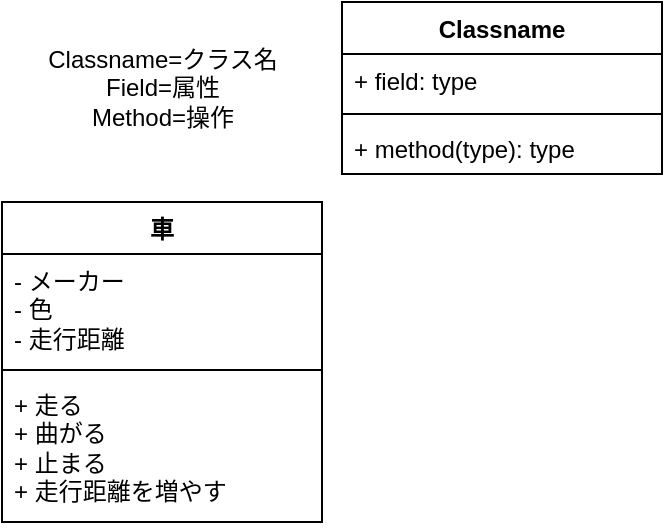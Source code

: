 <mxfile version="28.2.0">
  <diagram name="ページ1" id="UuPziu1e2plQy1oaoG_f">
    <mxGraphModel dx="778" dy="460" grid="1" gridSize="10" guides="1" tooltips="1" connect="1" arrows="1" fold="1" page="1" pageScale="1" pageWidth="827" pageHeight="1169" math="0" shadow="0">
      <root>
        <mxCell id="0" />
        <mxCell id="1" parent="0" />
        <mxCell id="K8rGwuh7QpNMXDEMSC0i-1" value="車" style="swimlane;fontStyle=1;align=center;verticalAlign=top;childLayout=stackLayout;horizontal=1;startSize=26;horizontalStack=0;resizeParent=1;resizeParentMax=0;resizeLast=0;collapsible=1;marginBottom=0;whiteSpace=wrap;html=1;" vertex="1" parent="1">
          <mxGeometry x="100" y="120" width="160" height="160" as="geometry" />
        </mxCell>
        <mxCell id="K8rGwuh7QpNMXDEMSC0i-2" value="- メーカー&lt;div&gt;- 色&lt;/div&gt;&lt;div&gt;- 走行距離&lt;/div&gt;" style="text;strokeColor=none;fillColor=none;align=left;verticalAlign=top;spacingLeft=4;spacingRight=4;overflow=hidden;rotatable=0;points=[[0,0.5],[1,0.5]];portConstraint=eastwest;whiteSpace=wrap;html=1;" vertex="1" parent="K8rGwuh7QpNMXDEMSC0i-1">
          <mxGeometry y="26" width="160" height="54" as="geometry" />
        </mxCell>
        <mxCell id="K8rGwuh7QpNMXDEMSC0i-3" value="" style="line;strokeWidth=1;fillColor=none;align=left;verticalAlign=middle;spacingTop=-1;spacingLeft=3;spacingRight=3;rotatable=0;labelPosition=right;points=[];portConstraint=eastwest;strokeColor=inherit;" vertex="1" parent="K8rGwuh7QpNMXDEMSC0i-1">
          <mxGeometry y="80" width="160" height="8" as="geometry" />
        </mxCell>
        <mxCell id="K8rGwuh7QpNMXDEMSC0i-4" value="+ 走る&lt;div&gt;+ 曲がる&lt;/div&gt;&lt;div&gt;+ 止まる&lt;/div&gt;&lt;div&gt;+ 走行距離を増やす&lt;/div&gt;" style="text;strokeColor=none;fillColor=none;align=left;verticalAlign=top;spacingLeft=4;spacingRight=4;overflow=hidden;rotatable=0;points=[[0,0.5],[1,0.5]];portConstraint=eastwest;whiteSpace=wrap;html=1;" vertex="1" parent="K8rGwuh7QpNMXDEMSC0i-1">
          <mxGeometry y="88" width="160" height="72" as="geometry" />
        </mxCell>
        <mxCell id="K8rGwuh7QpNMXDEMSC0i-5" value="Classname=クラス名&lt;div&gt;Field=属性&lt;/div&gt;&lt;div&gt;Method=操作&lt;/div&gt;" style="text;html=1;align=center;verticalAlign=middle;resizable=0;points=[];autosize=1;strokeColor=none;fillColor=none;" vertex="1" parent="1">
          <mxGeometry x="110" y="33" width="140" height="60" as="geometry" />
        </mxCell>
        <mxCell id="K8rGwuh7QpNMXDEMSC0i-6" value="Classname" style="swimlane;fontStyle=1;align=center;verticalAlign=top;childLayout=stackLayout;horizontal=1;startSize=26;horizontalStack=0;resizeParent=1;resizeParentMax=0;resizeLast=0;collapsible=1;marginBottom=0;whiteSpace=wrap;html=1;" vertex="1" parent="1">
          <mxGeometry x="270" y="20" width="160" height="86" as="geometry" />
        </mxCell>
        <mxCell id="K8rGwuh7QpNMXDEMSC0i-7" value="+ field: type" style="text;strokeColor=none;fillColor=none;align=left;verticalAlign=top;spacingLeft=4;spacingRight=4;overflow=hidden;rotatable=0;points=[[0,0.5],[1,0.5]];portConstraint=eastwest;whiteSpace=wrap;html=1;" vertex="1" parent="K8rGwuh7QpNMXDEMSC0i-6">
          <mxGeometry y="26" width="160" height="26" as="geometry" />
        </mxCell>
        <mxCell id="K8rGwuh7QpNMXDEMSC0i-8" value="" style="line;strokeWidth=1;fillColor=none;align=left;verticalAlign=middle;spacingTop=-1;spacingLeft=3;spacingRight=3;rotatable=0;labelPosition=right;points=[];portConstraint=eastwest;strokeColor=inherit;" vertex="1" parent="K8rGwuh7QpNMXDEMSC0i-6">
          <mxGeometry y="52" width="160" height="8" as="geometry" />
        </mxCell>
        <mxCell id="K8rGwuh7QpNMXDEMSC0i-9" value="+ method(type): type" style="text;strokeColor=none;fillColor=none;align=left;verticalAlign=top;spacingLeft=4;spacingRight=4;overflow=hidden;rotatable=0;points=[[0,0.5],[1,0.5]];portConstraint=eastwest;whiteSpace=wrap;html=1;" vertex="1" parent="K8rGwuh7QpNMXDEMSC0i-6">
          <mxGeometry y="60" width="160" height="26" as="geometry" />
        </mxCell>
      </root>
    </mxGraphModel>
  </diagram>
</mxfile>
